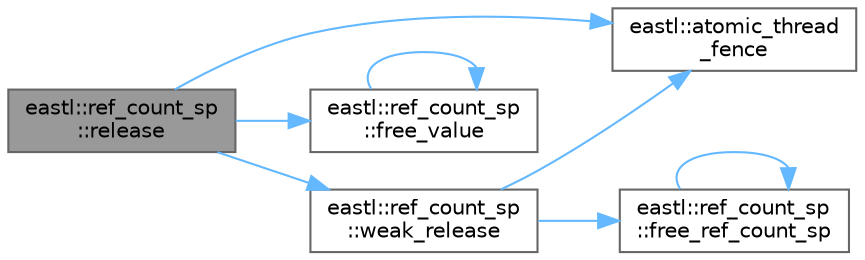digraph "eastl::ref_count_sp::release"
{
 // LATEX_PDF_SIZE
  bgcolor="transparent";
  edge [fontname=Helvetica,fontsize=10,labelfontname=Helvetica,labelfontsize=10];
  node [fontname=Helvetica,fontsize=10,shape=box,height=0.2,width=0.4];
  rankdir="LR";
  Node1 [id="Node000001",label="eastl::ref_count_sp\l::release",height=0.2,width=0.4,color="gray40", fillcolor="grey60", style="filled", fontcolor="black",tooltip=" "];
  Node1 -> Node2 [id="edge1_Node000001_Node000002",color="steelblue1",style="solid",tooltip=" "];
  Node2 [id="Node000002",label="eastl::atomic_thread\l_fence",height=0.2,width=0.4,color="grey40", fillcolor="white", style="filled",URL="$namespaceeastl.html#a9f49cd19e27dad24ac5e60cd338629ea",tooltip=" "];
  Node1 -> Node3 [id="edge2_Node000001_Node000003",color="steelblue1",style="solid",tooltip=" "];
  Node3 [id="Node000003",label="eastl::ref_count_sp\l::free_value",height=0.2,width=0.4,color="grey40", fillcolor="white", style="filled",URL="$structeastl_1_1ref__count__sp.html#a06c189c97ca80995e2b26d68fe61a7ef",tooltip=" "];
  Node3 -> Node3 [id="edge3_Node000003_Node000003",color="steelblue1",style="solid",tooltip=" "];
  Node1 -> Node4 [id="edge4_Node000001_Node000004",color="steelblue1",style="solid",tooltip=" "];
  Node4 [id="Node000004",label="eastl::ref_count_sp\l::weak_release",height=0.2,width=0.4,color="grey40", fillcolor="white", style="filled",URL="$structeastl_1_1ref__count__sp.html#ad7d22f8f8cbfeddd2d2cba9bcf250eab",tooltip=" "];
  Node4 -> Node2 [id="edge5_Node000004_Node000002",color="steelblue1",style="solid",tooltip=" "];
  Node4 -> Node5 [id="edge6_Node000004_Node000005",color="steelblue1",style="solid",tooltip=" "];
  Node5 [id="Node000005",label="eastl::ref_count_sp\l::free_ref_count_sp",height=0.2,width=0.4,color="grey40", fillcolor="white", style="filled",URL="$structeastl_1_1ref__count__sp.html#aebb58f18548f7fb6de5f3e0ff0567d07",tooltip=" "];
  Node5 -> Node5 [id="edge7_Node000005_Node000005",color="steelblue1",style="solid",tooltip=" "];
}
